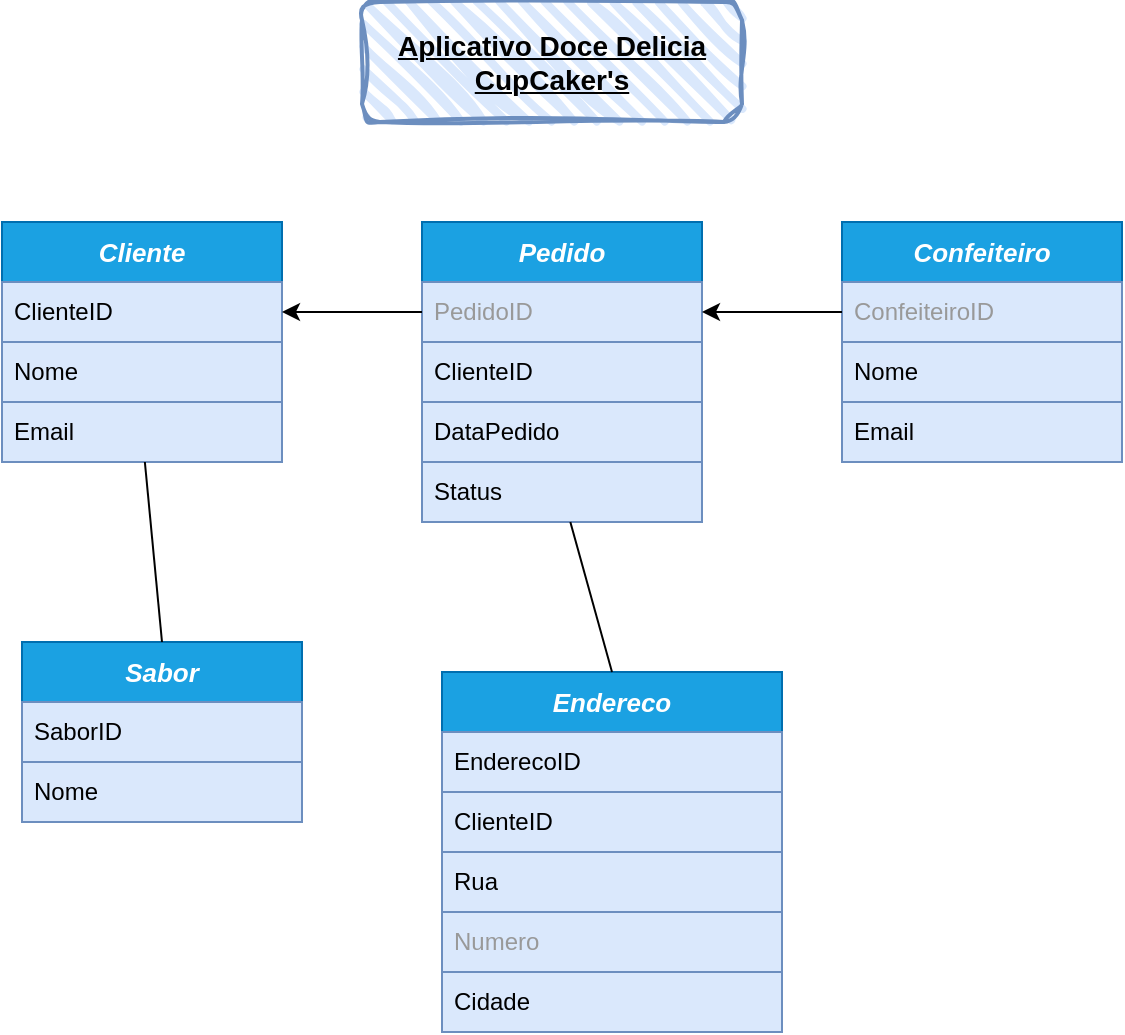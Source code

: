 <mxfile version="22.1.2" type="device">
  <diagram id="C5RBs43oDa-KdzZeNtuy" name="Page-1">
    <mxGraphModel dx="788" dy="555" grid="1" gridSize="10" guides="1" tooltips="1" connect="1" arrows="1" fold="1" page="1" pageScale="1" pageWidth="827" pageHeight="1169" math="0" shadow="0">
      <root>
        <mxCell id="WIyWlLk6GJQsqaUBKTNV-0" />
        <mxCell id="WIyWlLk6GJQsqaUBKTNV-1" parent="WIyWlLk6GJQsqaUBKTNV-0" />
        <mxCell id="W4B3mldmVJkbTYubhTsj-15" value="&lt;b&gt;&lt;i&gt;&lt;font style=&quot;font-size: 13px;&quot;&gt;Cliente&lt;/font&gt;&lt;/i&gt;&lt;/b&gt;" style="swimlane;fontStyle=0;childLayout=stackLayout;horizontal=1;startSize=30;horizontalStack=0;resizeParent=1;resizeParentMax=0;resizeLast=0;collapsible=1;marginBottom=0;whiteSpace=wrap;html=1;fillColor=#1ba1e2;fontColor=#ffffff;strokeColor=#006EAF;" vertex="1" parent="WIyWlLk6GJQsqaUBKTNV-1">
          <mxGeometry x="90" y="180" width="140" height="120" as="geometry" />
        </mxCell>
        <mxCell id="W4B3mldmVJkbTYubhTsj-16" value="ClienteID" style="text;strokeColor=#6c8ebf;fillColor=#dae8fc;align=left;verticalAlign=middle;spacingLeft=4;spacingRight=4;overflow=hidden;points=[[0,0.5],[1,0.5]];portConstraint=eastwest;rotatable=0;whiteSpace=wrap;html=1;" vertex="1" parent="W4B3mldmVJkbTYubhTsj-15">
          <mxGeometry y="30" width="140" height="30" as="geometry" />
        </mxCell>
        <mxCell id="W4B3mldmVJkbTYubhTsj-17" value="Nome" style="text;strokeColor=#6c8ebf;fillColor=#dae8fc;align=left;verticalAlign=middle;spacingLeft=4;spacingRight=4;overflow=hidden;points=[[0,0.5],[1,0.5]];portConstraint=eastwest;rotatable=0;whiteSpace=wrap;html=1;" vertex="1" parent="W4B3mldmVJkbTYubhTsj-15">
          <mxGeometry y="60" width="140" height="30" as="geometry" />
        </mxCell>
        <mxCell id="W4B3mldmVJkbTYubhTsj-18" value="Email" style="text;strokeColor=#6c8ebf;fillColor=#dae8fc;align=left;verticalAlign=middle;spacingLeft=4;spacingRight=4;overflow=hidden;points=[[0,0.5],[1,0.5]];portConstraint=eastwest;rotatable=0;whiteSpace=wrap;html=1;" vertex="1" parent="W4B3mldmVJkbTYubhTsj-15">
          <mxGeometry y="90" width="140" height="30" as="geometry" />
        </mxCell>
        <mxCell id="W4B3mldmVJkbTYubhTsj-21" value="&lt;b&gt;&lt;i&gt;&lt;font style=&quot;font-size: 13px;&quot;&gt;Pedido&lt;/font&gt;&lt;/i&gt;&lt;/b&gt;" style="swimlane;fontStyle=0;childLayout=stackLayout;horizontal=1;startSize=30;horizontalStack=0;resizeParent=1;resizeParentMax=0;resizeLast=0;collapsible=1;marginBottom=0;whiteSpace=wrap;html=1;fillColor=#1ba1e2;fontColor=#ffffff;strokeColor=#006EAF;" vertex="1" parent="WIyWlLk6GJQsqaUBKTNV-1">
          <mxGeometry x="300" y="180" width="140" height="150" as="geometry" />
        </mxCell>
        <mxCell id="W4B3mldmVJkbTYubhTsj-22" value="&lt;font color=&quot;#999999&quot;&gt;PedidoID&lt;/font&gt;" style="text;strokeColor=#6c8ebf;fillColor=#dae8fc;align=left;verticalAlign=middle;spacingLeft=4;spacingRight=4;overflow=hidden;points=[[0,0.5],[1,0.5]];portConstraint=eastwest;rotatable=0;whiteSpace=wrap;html=1;" vertex="1" parent="W4B3mldmVJkbTYubhTsj-21">
          <mxGeometry y="30" width="140" height="30" as="geometry" />
        </mxCell>
        <mxCell id="W4B3mldmVJkbTYubhTsj-23" value="ClienteID" style="text;strokeColor=#6c8ebf;fillColor=#dae8fc;align=left;verticalAlign=middle;spacingLeft=4;spacingRight=4;overflow=hidden;points=[[0,0.5],[1,0.5]];portConstraint=eastwest;rotatable=0;whiteSpace=wrap;html=1;" vertex="1" parent="W4B3mldmVJkbTYubhTsj-21">
          <mxGeometry y="60" width="140" height="30" as="geometry" />
        </mxCell>
        <mxCell id="W4B3mldmVJkbTYubhTsj-46" value="DataPedido" style="text;strokeColor=#6c8ebf;fillColor=#dae8fc;align=left;verticalAlign=middle;spacingLeft=4;spacingRight=4;overflow=hidden;points=[[0,0.5],[1,0.5]];portConstraint=eastwest;rotatable=0;whiteSpace=wrap;html=1;" vertex="1" parent="W4B3mldmVJkbTYubhTsj-21">
          <mxGeometry y="90" width="140" height="30" as="geometry" />
        </mxCell>
        <mxCell id="W4B3mldmVJkbTYubhTsj-45" value="Status" style="text;strokeColor=#6c8ebf;fillColor=#dae8fc;align=left;verticalAlign=middle;spacingLeft=4;spacingRight=4;overflow=hidden;points=[[0,0.5],[1,0.5]];portConstraint=eastwest;rotatable=0;whiteSpace=wrap;html=1;" vertex="1" parent="W4B3mldmVJkbTYubhTsj-21">
          <mxGeometry y="120" width="140" height="30" as="geometry" />
        </mxCell>
        <mxCell id="W4B3mldmVJkbTYubhTsj-25" value="&lt;b&gt;&lt;i&gt;&lt;font style=&quot;font-size: 13px;&quot;&gt;Confeiteiro&lt;/font&gt;&lt;/i&gt;&lt;/b&gt;" style="swimlane;fontStyle=0;childLayout=stackLayout;horizontal=1;startSize=30;horizontalStack=0;resizeParent=1;resizeParentMax=0;resizeLast=0;collapsible=1;marginBottom=0;whiteSpace=wrap;html=1;fillColor=#1ba1e2;fontColor=#ffffff;strokeColor=#006EAF;" vertex="1" parent="WIyWlLk6GJQsqaUBKTNV-1">
          <mxGeometry x="510" y="180" width="140" height="120" as="geometry" />
        </mxCell>
        <mxCell id="W4B3mldmVJkbTYubhTsj-26" value="&lt;font color=&quot;#999999&quot;&gt;ConfeiteiroID&lt;/font&gt;" style="text;strokeColor=#6c8ebf;fillColor=#dae8fc;align=left;verticalAlign=middle;spacingLeft=4;spacingRight=4;overflow=hidden;points=[[0,0.5],[1,0.5]];portConstraint=eastwest;rotatable=0;whiteSpace=wrap;html=1;" vertex="1" parent="W4B3mldmVJkbTYubhTsj-25">
          <mxGeometry y="30" width="140" height="30" as="geometry" />
        </mxCell>
        <mxCell id="W4B3mldmVJkbTYubhTsj-27" value="Nome" style="text;strokeColor=#6c8ebf;fillColor=#dae8fc;align=left;verticalAlign=middle;spacingLeft=4;spacingRight=4;overflow=hidden;points=[[0,0.5],[1,0.5]];portConstraint=eastwest;rotatable=0;whiteSpace=wrap;html=1;" vertex="1" parent="W4B3mldmVJkbTYubhTsj-25">
          <mxGeometry y="60" width="140" height="30" as="geometry" />
        </mxCell>
        <mxCell id="W4B3mldmVJkbTYubhTsj-28" value="Email" style="text;strokeColor=#6c8ebf;fillColor=#dae8fc;align=left;verticalAlign=middle;spacingLeft=4;spacingRight=4;overflow=hidden;points=[[0,0.5],[1,0.5]];portConstraint=eastwest;rotatable=0;whiteSpace=wrap;html=1;" vertex="1" parent="W4B3mldmVJkbTYubhTsj-25">
          <mxGeometry y="90" width="140" height="30" as="geometry" />
        </mxCell>
        <mxCell id="W4B3mldmVJkbTYubhTsj-29" value="&lt;b&gt;&lt;i&gt;&lt;font style=&quot;font-size: 13px;&quot;&gt;Sabor&lt;/font&gt;&lt;/i&gt;&lt;/b&gt;" style="swimlane;fontStyle=0;childLayout=stackLayout;horizontal=1;startSize=30;horizontalStack=0;resizeParent=1;resizeParentMax=0;resizeLast=0;collapsible=1;marginBottom=0;whiteSpace=wrap;html=1;fillColor=#1ba1e2;fontColor=#ffffff;strokeColor=#006EAF;" vertex="1" parent="WIyWlLk6GJQsqaUBKTNV-1">
          <mxGeometry x="100" y="390" width="140" height="90" as="geometry" />
        </mxCell>
        <mxCell id="W4B3mldmVJkbTYubhTsj-30" value="SaborID" style="text;strokeColor=#6c8ebf;fillColor=#dae8fc;align=left;verticalAlign=middle;spacingLeft=4;spacingRight=4;overflow=hidden;points=[[0,0.5],[1,0.5]];portConstraint=eastwest;rotatable=0;whiteSpace=wrap;html=1;" vertex="1" parent="W4B3mldmVJkbTYubhTsj-29">
          <mxGeometry y="30" width="140" height="30" as="geometry" />
        </mxCell>
        <mxCell id="W4B3mldmVJkbTYubhTsj-31" value="Nome" style="text;strokeColor=#6c8ebf;fillColor=#dae8fc;align=left;verticalAlign=middle;spacingLeft=4;spacingRight=4;overflow=hidden;points=[[0,0.5],[1,0.5]];portConstraint=eastwest;rotatable=0;whiteSpace=wrap;html=1;" vertex="1" parent="W4B3mldmVJkbTYubhTsj-29">
          <mxGeometry y="60" width="140" height="30" as="geometry" />
        </mxCell>
        <mxCell id="W4B3mldmVJkbTYubhTsj-33" value="&lt;b&gt;&lt;i&gt;&lt;font style=&quot;font-size: 13px;&quot;&gt;Endereco&lt;/font&gt;&lt;/i&gt;&lt;/b&gt;" style="swimlane;fontStyle=0;childLayout=stackLayout;horizontal=1;startSize=30;horizontalStack=0;resizeParent=1;resizeParentMax=0;resizeLast=0;collapsible=1;marginBottom=0;whiteSpace=wrap;html=1;fillColor=#1ba1e2;strokeColor=#006EAF;fontColor=#ffffff;" vertex="1" parent="WIyWlLk6GJQsqaUBKTNV-1">
          <mxGeometry x="310" y="405" width="170" height="180" as="geometry" />
        </mxCell>
        <mxCell id="W4B3mldmVJkbTYubhTsj-34" value="EnderecoID" style="text;strokeColor=#6c8ebf;fillColor=#dae8fc;align=left;verticalAlign=middle;spacingLeft=4;spacingRight=4;overflow=hidden;points=[[0,0.5],[1,0.5]];portConstraint=eastwest;rotatable=0;whiteSpace=wrap;html=1;strokeWidth=1;" vertex="1" parent="W4B3mldmVJkbTYubhTsj-33">
          <mxGeometry y="30" width="170" height="30" as="geometry" />
        </mxCell>
        <mxCell id="W4B3mldmVJkbTYubhTsj-35" value="ClienteID" style="text;strokeColor=#6c8ebf;fillColor=#dae8fc;align=left;verticalAlign=middle;spacingLeft=4;spacingRight=4;overflow=hidden;points=[[0,0.5],[1,0.5]];portConstraint=eastwest;rotatable=0;whiteSpace=wrap;html=1;" vertex="1" parent="W4B3mldmVJkbTYubhTsj-33">
          <mxGeometry y="60" width="170" height="30" as="geometry" />
        </mxCell>
        <mxCell id="W4B3mldmVJkbTYubhTsj-36" value="Rua" style="text;strokeColor=#6c8ebf;fillColor=#dae8fc;align=left;verticalAlign=middle;spacingLeft=4;spacingRight=4;overflow=hidden;points=[[0,0.5],[1,0.5]];portConstraint=eastwest;rotatable=0;whiteSpace=wrap;html=1;" vertex="1" parent="W4B3mldmVJkbTYubhTsj-33">
          <mxGeometry y="90" width="170" height="30" as="geometry" />
        </mxCell>
        <mxCell id="W4B3mldmVJkbTYubhTsj-44" value="&lt;font color=&quot;#999999&quot;&gt;Numero&lt;/font&gt;" style="text;strokeColor=#6c8ebf;fillColor=#dae8fc;align=left;verticalAlign=middle;spacingLeft=4;spacingRight=4;overflow=hidden;points=[[0,0.5],[1,0.5]];portConstraint=eastwest;rotatable=0;whiteSpace=wrap;html=1;" vertex="1" parent="W4B3mldmVJkbTYubhTsj-33">
          <mxGeometry y="120" width="170" height="30" as="geometry" />
        </mxCell>
        <mxCell id="W4B3mldmVJkbTYubhTsj-43" value="Cidade" style="text;strokeColor=#6c8ebf;fillColor=#dae8fc;align=left;verticalAlign=middle;spacingLeft=4;spacingRight=4;overflow=hidden;points=[[0,0.5],[1,0.5]];portConstraint=eastwest;rotatable=0;whiteSpace=wrap;html=1;" vertex="1" parent="W4B3mldmVJkbTYubhTsj-33">
          <mxGeometry y="150" width="170" height="30" as="geometry" />
        </mxCell>
        <mxCell id="W4B3mldmVJkbTYubhTsj-49" style="edgeStyle=orthogonalEdgeStyle;rounded=0;orthogonalLoop=1;jettySize=auto;html=1;exitX=0;exitY=0.5;exitDx=0;exitDy=0;" edge="1" parent="WIyWlLk6GJQsqaUBKTNV-1" source="W4B3mldmVJkbTYubhTsj-26" target="W4B3mldmVJkbTYubhTsj-22">
          <mxGeometry relative="1" as="geometry" />
        </mxCell>
        <mxCell id="W4B3mldmVJkbTYubhTsj-50" style="edgeStyle=orthogonalEdgeStyle;rounded=0;orthogonalLoop=1;jettySize=auto;html=1;exitX=0;exitY=0.5;exitDx=0;exitDy=0;entryX=1;entryY=0.5;entryDx=0;entryDy=0;" edge="1" parent="WIyWlLk6GJQsqaUBKTNV-1" source="W4B3mldmVJkbTYubhTsj-22" target="W4B3mldmVJkbTYubhTsj-16">
          <mxGeometry relative="1" as="geometry" />
        </mxCell>
        <mxCell id="W4B3mldmVJkbTYubhTsj-51" value="" style="endArrow=none;html=1;rounded=0;exitX=0.5;exitY=0;exitDx=0;exitDy=0;" edge="1" parent="WIyWlLk6GJQsqaUBKTNV-1" source="W4B3mldmVJkbTYubhTsj-33" target="W4B3mldmVJkbTYubhTsj-45">
          <mxGeometry width="50" height="50" relative="1" as="geometry">
            <mxPoint x="380" y="360" as="sourcePoint" />
            <mxPoint x="430" y="310" as="targetPoint" />
          </mxGeometry>
        </mxCell>
        <mxCell id="W4B3mldmVJkbTYubhTsj-52" value="" style="endArrow=none;html=1;rounded=0;exitX=0.5;exitY=0;exitDx=0;exitDy=0;" edge="1" parent="WIyWlLk6GJQsqaUBKTNV-1" source="W4B3mldmVJkbTYubhTsj-29" target="W4B3mldmVJkbTYubhTsj-18">
          <mxGeometry width="50" height="50" relative="1" as="geometry">
            <mxPoint x="385" y="415" as="sourcePoint" />
            <mxPoint x="381" y="340" as="targetPoint" />
          </mxGeometry>
        </mxCell>
        <mxCell id="W4B3mldmVJkbTYubhTsj-54" value="&lt;b style=&quot;border-color: var(--border-color);&quot;&gt;&lt;u&gt;&lt;font style=&quot;font-size: 14px;&quot;&gt;Aplicativo Doce Delicia CupCaker&#39;s&lt;/font&gt;&lt;/u&gt;&lt;/b&gt;" style="rounded=1;whiteSpace=wrap;html=1;strokeWidth=2;fillWeight=4;hachureGap=8;hachureAngle=45;fillColor=#dae8fc;strokeColor=#6c8ebf;glass=0;shadow=0;sketch=1;curveFitting=1;jiggle=2;" vertex="1" parent="WIyWlLk6GJQsqaUBKTNV-1">
          <mxGeometry x="270" y="70" width="190" height="60" as="geometry" />
        </mxCell>
      </root>
    </mxGraphModel>
  </diagram>
</mxfile>

